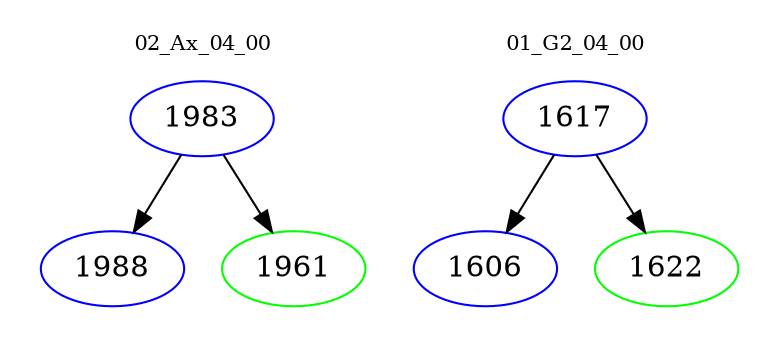 digraph{
subgraph cluster_0 {
color = white
label = "02_Ax_04_00";
fontsize=10;
T0_1983 [label="1983", color="blue"]
T0_1983 -> T0_1988 [color="black"]
T0_1988 [label="1988", color="blue"]
T0_1983 -> T0_1961 [color="black"]
T0_1961 [label="1961", color="green"]
}
subgraph cluster_1 {
color = white
label = "01_G2_04_00";
fontsize=10;
T1_1617 [label="1617", color="blue"]
T1_1617 -> T1_1606 [color="black"]
T1_1606 [label="1606", color="blue"]
T1_1617 -> T1_1622 [color="black"]
T1_1622 [label="1622", color="green"]
}
}

